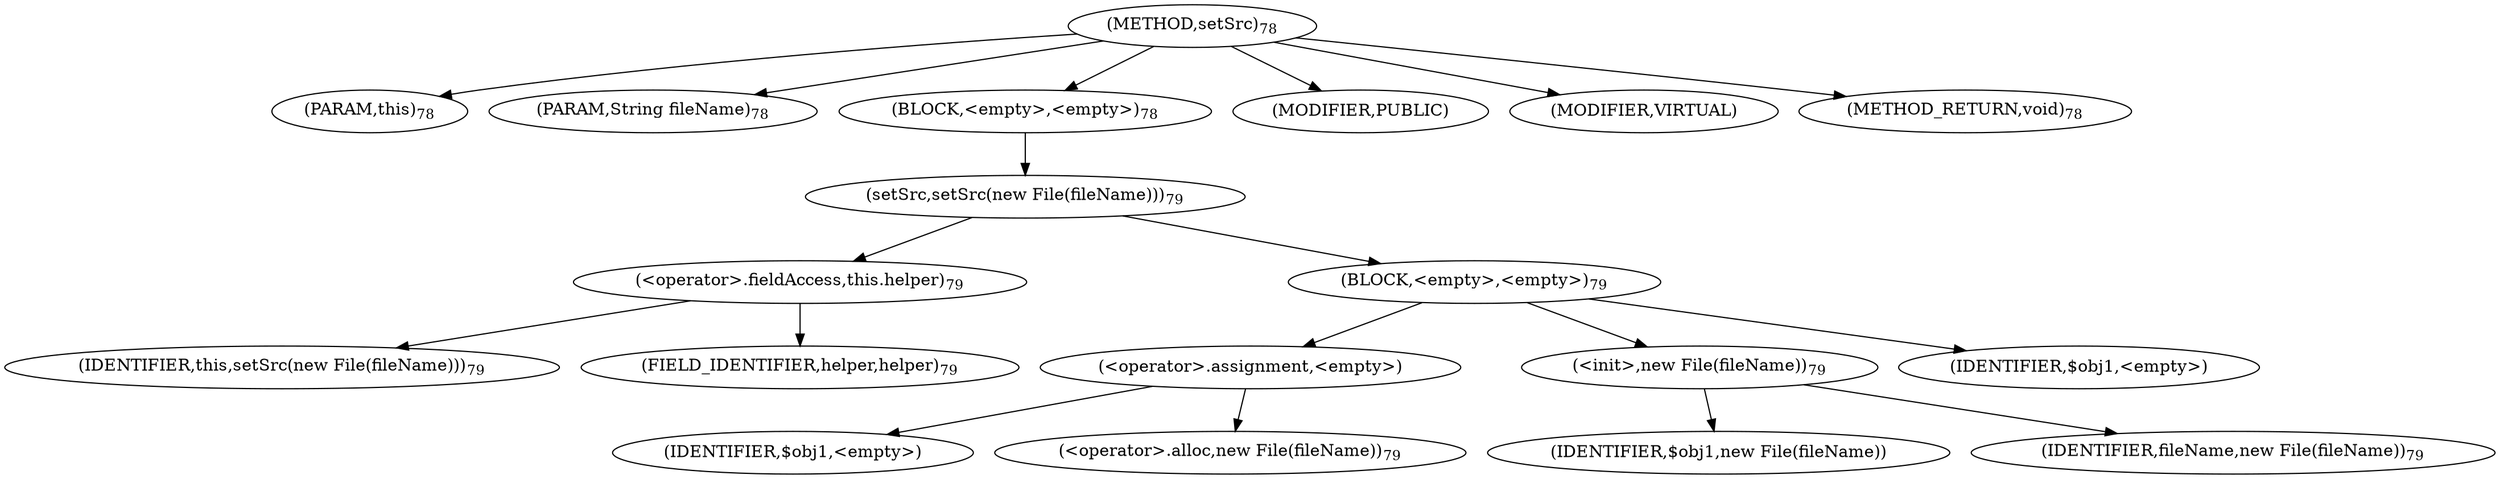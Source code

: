 digraph "setSrc" {  
"69" [label = <(METHOD,setSrc)<SUB>78</SUB>> ]
"70" [label = <(PARAM,this)<SUB>78</SUB>> ]
"71" [label = <(PARAM,String fileName)<SUB>78</SUB>> ]
"72" [label = <(BLOCK,&lt;empty&gt;,&lt;empty&gt;)<SUB>78</SUB>> ]
"73" [label = <(setSrc,setSrc(new File(fileName)))<SUB>79</SUB>> ]
"74" [label = <(&lt;operator&gt;.fieldAccess,this.helper)<SUB>79</SUB>> ]
"75" [label = <(IDENTIFIER,this,setSrc(new File(fileName)))<SUB>79</SUB>> ]
"76" [label = <(FIELD_IDENTIFIER,helper,helper)<SUB>79</SUB>> ]
"77" [label = <(BLOCK,&lt;empty&gt;,&lt;empty&gt;)<SUB>79</SUB>> ]
"78" [label = <(&lt;operator&gt;.assignment,&lt;empty&gt;)> ]
"79" [label = <(IDENTIFIER,$obj1,&lt;empty&gt;)> ]
"80" [label = <(&lt;operator&gt;.alloc,new File(fileName))<SUB>79</SUB>> ]
"81" [label = <(&lt;init&gt;,new File(fileName))<SUB>79</SUB>> ]
"82" [label = <(IDENTIFIER,$obj1,new File(fileName))> ]
"83" [label = <(IDENTIFIER,fileName,new File(fileName))<SUB>79</SUB>> ]
"84" [label = <(IDENTIFIER,$obj1,&lt;empty&gt;)> ]
"85" [label = <(MODIFIER,PUBLIC)> ]
"86" [label = <(MODIFIER,VIRTUAL)> ]
"87" [label = <(METHOD_RETURN,void)<SUB>78</SUB>> ]
  "69" -> "70" 
  "69" -> "71" 
  "69" -> "72" 
  "69" -> "85" 
  "69" -> "86" 
  "69" -> "87" 
  "72" -> "73" 
  "73" -> "74" 
  "73" -> "77" 
  "74" -> "75" 
  "74" -> "76" 
  "77" -> "78" 
  "77" -> "81" 
  "77" -> "84" 
  "78" -> "79" 
  "78" -> "80" 
  "81" -> "82" 
  "81" -> "83" 
}

